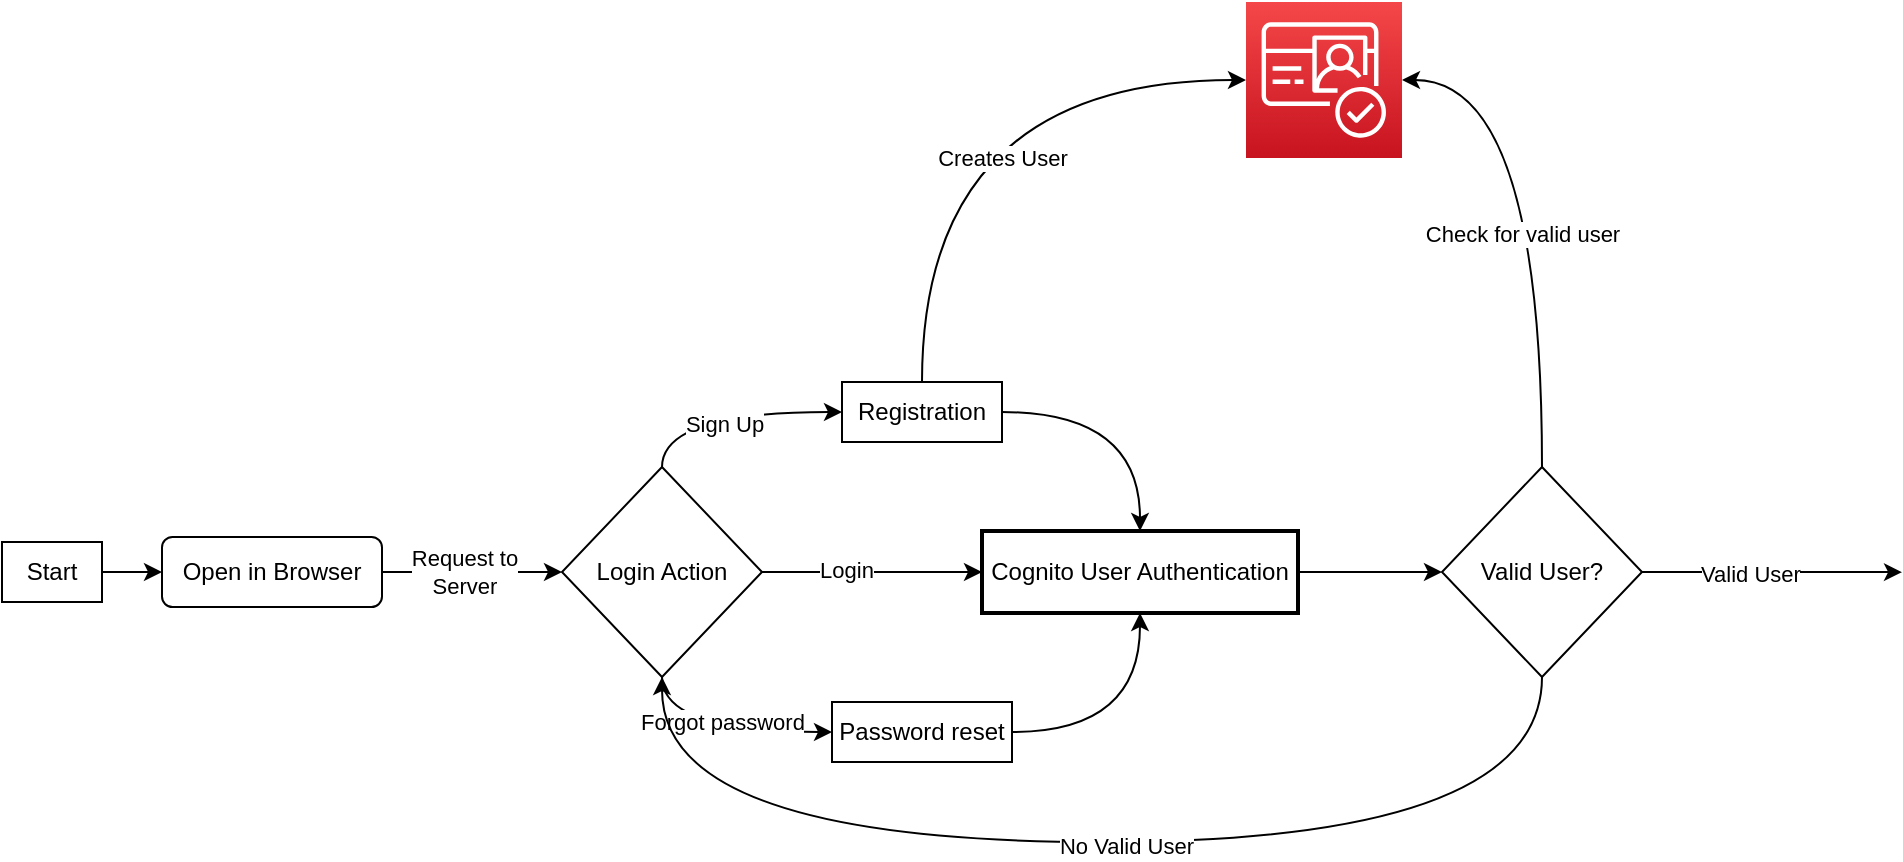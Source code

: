 <mxfile>
    <diagram id="mvLUpoBWFTOvuQcrUGj-" name="Page-1">
        <mxGraphModel dx="1201" dy="687" grid="1" gridSize="10" guides="1" tooltips="1" connect="1" arrows="1" fold="1" page="1" pageScale="1" pageWidth="850" pageHeight="1100" math="0" shadow="0">
            <root>
                <mxCell id="0"/>
                <mxCell id="1" parent="0"/>
                <mxCell id="5" style="edgeStyle=none;html=1;exitX=1;exitY=0.5;exitDx=0;exitDy=0;entryX=0;entryY=0.5;entryDx=0;entryDy=0;" parent="1" source="3" target="4" edge="1">
                    <mxGeometry relative="1" as="geometry"/>
                </mxCell>
                <mxCell id="3" value="Start" style="rounded=0;whiteSpace=wrap;html=1;" parent="1" vertex="1">
                    <mxGeometry x="150" y="340" width="50" height="30" as="geometry"/>
                </mxCell>
                <mxCell id="7" style="edgeStyle=none;html=1;exitX=1;exitY=0.5;exitDx=0;exitDy=0;entryX=0;entryY=0.5;entryDx=0;entryDy=0;" parent="1" source="4" target="6" edge="1">
                    <mxGeometry relative="1" as="geometry"/>
                </mxCell>
                <mxCell id="12" value="Request to&lt;br&gt;Server" style="edgeLabel;html=1;align=center;verticalAlign=middle;resizable=0;points=[];" parent="7" vertex="1" connectable="0">
                    <mxGeometry x="0.253" y="1" relative="1" as="geometry">
                        <mxPoint x="-16" y="1" as="offset"/>
                    </mxGeometry>
                </mxCell>
                <mxCell id="4" value="Open in Browser" style="rounded=1;whiteSpace=wrap;html=1;" parent="1" vertex="1">
                    <mxGeometry x="230" y="337.5" width="110" height="35" as="geometry"/>
                </mxCell>
                <mxCell id="15" style="edgeStyle=orthogonalEdgeStyle;curved=1;html=1;exitX=1;exitY=0.5;exitDx=0;exitDy=0;entryX=0;entryY=0.5;entryDx=0;entryDy=0;" parent="1" source="6" target="8" edge="1">
                    <mxGeometry relative="1" as="geometry"/>
                </mxCell>
                <mxCell id="16" value="Login" style="edgeLabel;html=1;align=center;verticalAlign=middle;resizable=0;points=[];" parent="15" vertex="1" connectable="0">
                    <mxGeometry x="-0.237" y="1" relative="1" as="geometry">
                        <mxPoint as="offset"/>
                    </mxGeometry>
                </mxCell>
                <mxCell id="18" style="edgeStyle=orthogonalEdgeStyle;curved=1;html=1;exitX=0.5;exitY=0;exitDx=0;exitDy=0;entryX=0;entryY=0.5;entryDx=0;entryDy=0;" parent="1" source="6" target="17" edge="1">
                    <mxGeometry relative="1" as="geometry">
                        <Array as="points">
                            <mxPoint x="480" y="275"/>
                        </Array>
                    </mxGeometry>
                </mxCell>
                <mxCell id="20" value="Sign Up" style="edgeLabel;html=1;align=center;verticalAlign=middle;resizable=0;points=[];" parent="18" vertex="1" connectable="0">
                    <mxGeometry x="-0.152" y="-6" relative="1" as="geometry">
                        <mxPoint x="8" as="offset"/>
                    </mxGeometry>
                </mxCell>
                <mxCell id="23" style="edgeStyle=orthogonalEdgeStyle;curved=1;html=1;exitX=0.5;exitY=1;exitDx=0;exitDy=0;entryX=0;entryY=0.5;entryDx=0;entryDy=0;" parent="1" source="6" target="21" edge="1">
                    <mxGeometry relative="1" as="geometry"/>
                </mxCell>
                <mxCell id="24" value="Forgot password" style="edgeLabel;html=1;align=center;verticalAlign=middle;resizable=0;points=[];" parent="23" vertex="1" connectable="0">
                    <mxGeometry x="0.378" y="2" relative="1" as="geometry">
                        <mxPoint x="-20" y="-3" as="offset"/>
                    </mxGeometry>
                </mxCell>
                <mxCell id="6" value="Login Action" style="rhombus;whiteSpace=wrap;html=1;" parent="1" vertex="1">
                    <mxGeometry x="430" y="302.5" width="100" height="105" as="geometry"/>
                </mxCell>
                <mxCell id="30" style="edgeStyle=orthogonalEdgeStyle;curved=1;html=1;exitX=1;exitY=0.5;exitDx=0;exitDy=0;entryX=0;entryY=0.5;entryDx=0;entryDy=0;" parent="1" source="8" target="29" edge="1">
                    <mxGeometry relative="1" as="geometry"/>
                </mxCell>
                <mxCell id="8" value="Cognito User Authentication" style="whiteSpace=wrap;strokeWidth=2;" parent="1" vertex="1">
                    <mxGeometry x="640" y="334.5" width="158" height="41" as="geometry"/>
                </mxCell>
                <mxCell id="19" style="edgeStyle=orthogonalEdgeStyle;curved=1;html=1;exitX=1;exitY=0.5;exitDx=0;exitDy=0;entryX=0.5;entryY=0;entryDx=0;entryDy=0;" parent="1" source="17" target="8" edge="1">
                    <mxGeometry relative="1" as="geometry"/>
                </mxCell>
                <mxCell id="27" style="edgeStyle=orthogonalEdgeStyle;curved=1;html=1;exitX=0.5;exitY=0;exitDx=0;exitDy=0;entryX=0;entryY=0.5;entryDx=0;entryDy=0;entryPerimeter=0;" parent="1" source="17" target="26" edge="1">
                    <mxGeometry relative="1" as="geometry"/>
                </mxCell>
                <mxCell id="28" value="Creates User" style="edgeLabel;html=1;align=center;verticalAlign=middle;resizable=0;points=[];" parent="27" vertex="1" connectable="0">
                    <mxGeometry x="-0.06" y="-5" relative="1" as="geometry">
                        <mxPoint x="35" y="35" as="offset"/>
                    </mxGeometry>
                </mxCell>
                <mxCell id="17" value="Registration" style="rounded=0;whiteSpace=wrap;html=1;" parent="1" vertex="1">
                    <mxGeometry x="570" y="260" width="80" height="30" as="geometry"/>
                </mxCell>
                <mxCell id="25" style="edgeStyle=orthogonalEdgeStyle;curved=1;html=1;exitX=1;exitY=0.5;exitDx=0;exitDy=0;entryX=0.5;entryY=1;entryDx=0;entryDy=0;" parent="1" source="21" target="8" edge="1">
                    <mxGeometry relative="1" as="geometry">
                        <mxPoint x="720" y="380.0" as="targetPoint"/>
                    </mxGeometry>
                </mxCell>
                <mxCell id="21" value="Password reset" style="rounded=0;whiteSpace=wrap;html=1;" parent="1" vertex="1">
                    <mxGeometry x="565" y="420" width="90" height="30" as="geometry"/>
                </mxCell>
                <mxCell id="26" value="" style="sketch=0;points=[[0,0,0],[0.25,0,0],[0.5,0,0],[0.75,0,0],[1,0,0],[0,1,0],[0.25,1,0],[0.5,1,0],[0.75,1,0],[1,1,0],[0,0.25,0],[0,0.5,0],[0,0.75,0],[1,0.25,0],[1,0.5,0],[1,0.75,0]];outlineConnect=0;fontColor=#232F3E;gradientColor=#F54749;gradientDirection=north;fillColor=#C7131F;strokeColor=#ffffff;dashed=0;verticalLabelPosition=bottom;verticalAlign=top;align=center;html=1;fontSize=12;fontStyle=0;aspect=fixed;shape=mxgraph.aws4.resourceIcon;resIcon=mxgraph.aws4.cognito;" parent="1" vertex="1">
                    <mxGeometry x="772" y="70" width="78" height="78" as="geometry"/>
                </mxCell>
                <mxCell id="31" style="edgeStyle=orthogonalEdgeStyle;curved=1;html=1;exitX=0.5;exitY=0;exitDx=0;exitDy=0;entryX=1;entryY=0.5;entryDx=0;entryDy=0;entryPerimeter=0;" parent="1" source="29" target="26" edge="1">
                    <mxGeometry relative="1" as="geometry"/>
                </mxCell>
                <mxCell id="32" value="Check for valid user" style="edgeLabel;html=1;align=center;verticalAlign=middle;resizable=0;points=[];" parent="31" vertex="1" connectable="0">
                    <mxGeometry x="-0.117" y="10" relative="1" as="geometry">
                        <mxPoint as="offset"/>
                    </mxGeometry>
                </mxCell>
                <mxCell id="33" style="edgeStyle=orthogonalEdgeStyle;curved=1;html=1;exitX=1;exitY=0.5;exitDx=0;exitDy=0;" parent="1" source="29" edge="1">
                    <mxGeometry relative="1" as="geometry">
                        <mxPoint x="1100.0" y="355.069" as="targetPoint"/>
                    </mxGeometry>
                </mxCell>
                <mxCell id="34" value="Valid User" style="edgeLabel;html=1;align=center;verticalAlign=middle;resizable=0;points=[];" parent="33" vertex="1" connectable="0">
                    <mxGeometry x="-0.177" y="-1" relative="1" as="geometry">
                        <mxPoint as="offset"/>
                    </mxGeometry>
                </mxCell>
                <mxCell id="35" style="edgeStyle=orthogonalEdgeStyle;curved=1;html=1;exitX=0.5;exitY=1;exitDx=0;exitDy=0;entryX=0.5;entryY=1;entryDx=0;entryDy=0;" parent="1" source="29" target="6" edge="1">
                    <mxGeometry relative="1" as="geometry">
                        <mxPoint x="550" y="540" as="targetPoint"/>
                        <Array as="points">
                            <mxPoint x="920" y="490"/>
                            <mxPoint x="480" y="490"/>
                        </Array>
                    </mxGeometry>
                </mxCell>
                <mxCell id="36" value="No Valid User" style="edgeLabel;html=1;align=center;verticalAlign=middle;resizable=0;points=[];" parent="35" vertex="1" connectable="0">
                    <mxGeometry x="-0.04" y="2" relative="1" as="geometry">
                        <mxPoint as="offset"/>
                    </mxGeometry>
                </mxCell>
                <mxCell id="29" value="Valid User?" style="rhombus;whiteSpace=wrap;html=1;" parent="1" vertex="1">
                    <mxGeometry x="870" y="302.5" width="100" height="105" as="geometry"/>
                </mxCell>
            </root>
        </mxGraphModel>
    </diagram>
</mxfile>